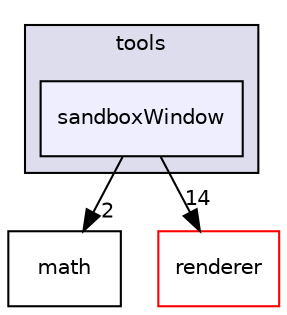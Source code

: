 digraph "src/tools/sandboxWindow" {
  compound=true
  node [ fontsize="10", fontname="Helvetica"];
  edge [ labelfontsize="10", labelfontname="Helvetica"];
  subgraph clusterdir_1563a38af0d3a5e4a6330d6d45e9792a {
    graph [ bgcolor="#ddddee", pencolor="black", label="tools" fontname="Helvetica", fontsize="10", URL="dir_1563a38af0d3a5e4a6330d6d45e9792a.html"]
  dir_b6c209a2dae370a0bda355c9cd1da2d3 [shape=box, label="sandboxWindow", style="filled", fillcolor="#eeeeff", pencolor="black", URL="dir_b6c209a2dae370a0bda355c9cd1da2d3.html"];
  }
  dir_ae9a93452e2a84339148a16bcf2eb561 [shape=box label="math" URL="dir_ae9a93452e2a84339148a16bcf2eb561.html"];
  dir_7bc5e25958a2fb25a8561f3aa0def6c5 [shape=box label="renderer" fillcolor="white" style="filled" color="red" URL="dir_7bc5e25958a2fb25a8561f3aa0def6c5.html"];
  dir_b6c209a2dae370a0bda355c9cd1da2d3->dir_ae9a93452e2a84339148a16bcf2eb561 [headlabel="2", labeldistance=1.5 headhref="dir_000012_000002.html"];
  dir_b6c209a2dae370a0bda355c9cd1da2d3->dir_7bc5e25958a2fb25a8561f3aa0def6c5 [headlabel="14", labeldistance=1.5 headhref="dir_000012_000006.html"];
}
